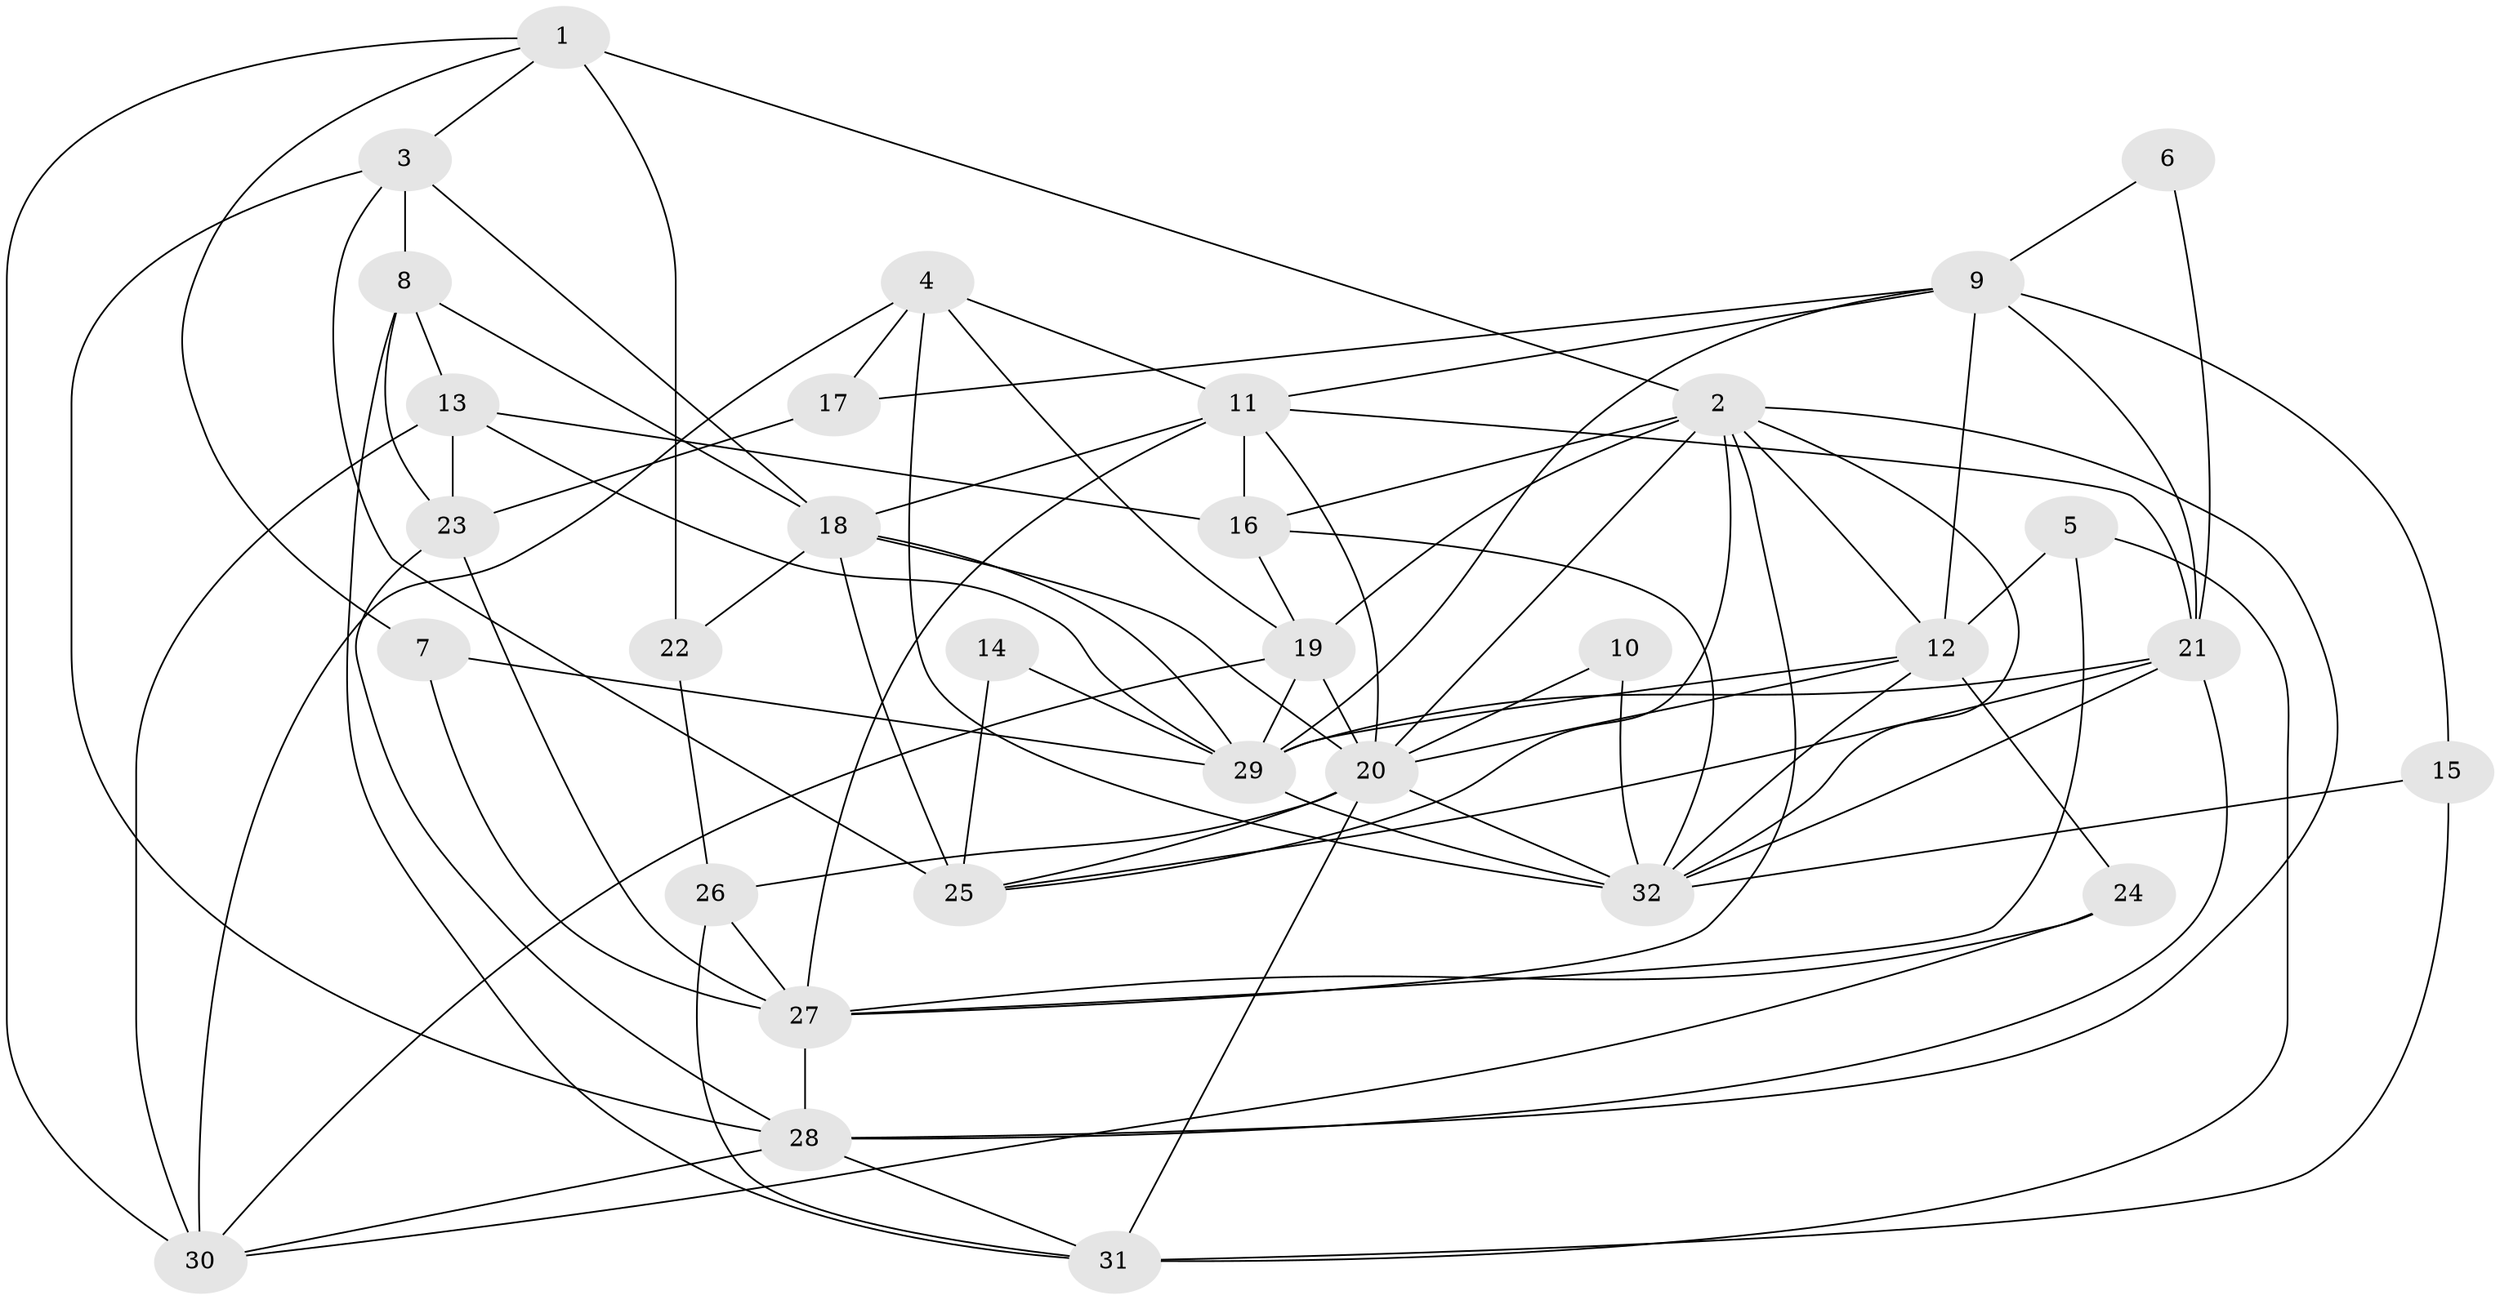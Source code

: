 // original degree distribution, {4: 0.2857142857142857, 5: 0.30158730158730157, 2: 0.12698412698412698, 6: 0.07936507936507936, 3: 0.20634920634920634}
// Generated by graph-tools (version 1.1) at 2025/50/03/09/25 03:50:05]
// undirected, 32 vertices, 87 edges
graph export_dot {
graph [start="1"]
  node [color=gray90,style=filled];
  1;
  2;
  3;
  4;
  5;
  6;
  7;
  8;
  9;
  10;
  11;
  12;
  13;
  14;
  15;
  16;
  17;
  18;
  19;
  20;
  21;
  22;
  23;
  24;
  25;
  26;
  27;
  28;
  29;
  30;
  31;
  32;
  1 -- 2 [weight=1.0];
  1 -- 3 [weight=1.0];
  1 -- 7 [weight=1.0];
  1 -- 22 [weight=2.0];
  1 -- 30 [weight=1.0];
  2 -- 12 [weight=1.0];
  2 -- 16 [weight=1.0];
  2 -- 19 [weight=1.0];
  2 -- 20 [weight=1.0];
  2 -- 25 [weight=1.0];
  2 -- 27 [weight=1.0];
  2 -- 28 [weight=1.0];
  2 -- 32 [weight=1.0];
  3 -- 8 [weight=1.0];
  3 -- 18 [weight=1.0];
  3 -- 25 [weight=1.0];
  3 -- 28 [weight=1.0];
  4 -- 11 [weight=1.0];
  4 -- 17 [weight=1.0];
  4 -- 19 [weight=1.0];
  4 -- 30 [weight=1.0];
  4 -- 32 [weight=1.0];
  5 -- 12 [weight=1.0];
  5 -- 27 [weight=1.0];
  5 -- 31 [weight=1.0];
  6 -- 9 [weight=1.0];
  6 -- 21 [weight=1.0];
  7 -- 27 [weight=1.0];
  7 -- 29 [weight=1.0];
  8 -- 13 [weight=1.0];
  8 -- 18 [weight=1.0];
  8 -- 23 [weight=1.0];
  8 -- 31 [weight=1.0];
  9 -- 11 [weight=1.0];
  9 -- 12 [weight=1.0];
  9 -- 15 [weight=1.0];
  9 -- 17 [weight=1.0];
  9 -- 21 [weight=1.0];
  9 -- 29 [weight=1.0];
  10 -- 20 [weight=1.0];
  10 -- 32 [weight=1.0];
  11 -- 16 [weight=1.0];
  11 -- 18 [weight=1.0];
  11 -- 20 [weight=1.0];
  11 -- 21 [weight=1.0];
  11 -- 27 [weight=1.0];
  12 -- 20 [weight=1.0];
  12 -- 24 [weight=1.0];
  12 -- 29 [weight=1.0];
  12 -- 32 [weight=1.0];
  13 -- 16 [weight=2.0];
  13 -- 23 [weight=1.0];
  13 -- 29 [weight=1.0];
  13 -- 30 [weight=2.0];
  14 -- 25 [weight=1.0];
  14 -- 29 [weight=1.0];
  15 -- 31 [weight=1.0];
  15 -- 32 [weight=1.0];
  16 -- 19 [weight=1.0];
  16 -- 32 [weight=1.0];
  17 -- 23 [weight=1.0];
  18 -- 20 [weight=1.0];
  18 -- 22 [weight=1.0];
  18 -- 25 [weight=1.0];
  18 -- 29 [weight=1.0];
  19 -- 20 [weight=1.0];
  19 -- 29 [weight=1.0];
  19 -- 30 [weight=1.0];
  20 -- 25 [weight=1.0];
  20 -- 26 [weight=2.0];
  20 -- 31 [weight=1.0];
  20 -- 32 [weight=1.0];
  21 -- 25 [weight=1.0];
  21 -- 28 [weight=1.0];
  21 -- 29 [weight=1.0];
  21 -- 32 [weight=1.0];
  22 -- 26 [weight=2.0];
  23 -- 27 [weight=1.0];
  23 -- 28 [weight=1.0];
  24 -- 27 [weight=1.0];
  24 -- 30 [weight=1.0];
  26 -- 27 [weight=1.0];
  26 -- 31 [weight=1.0];
  27 -- 28 [weight=1.0];
  28 -- 30 [weight=1.0];
  28 -- 31 [weight=1.0];
  29 -- 32 [weight=1.0];
}
